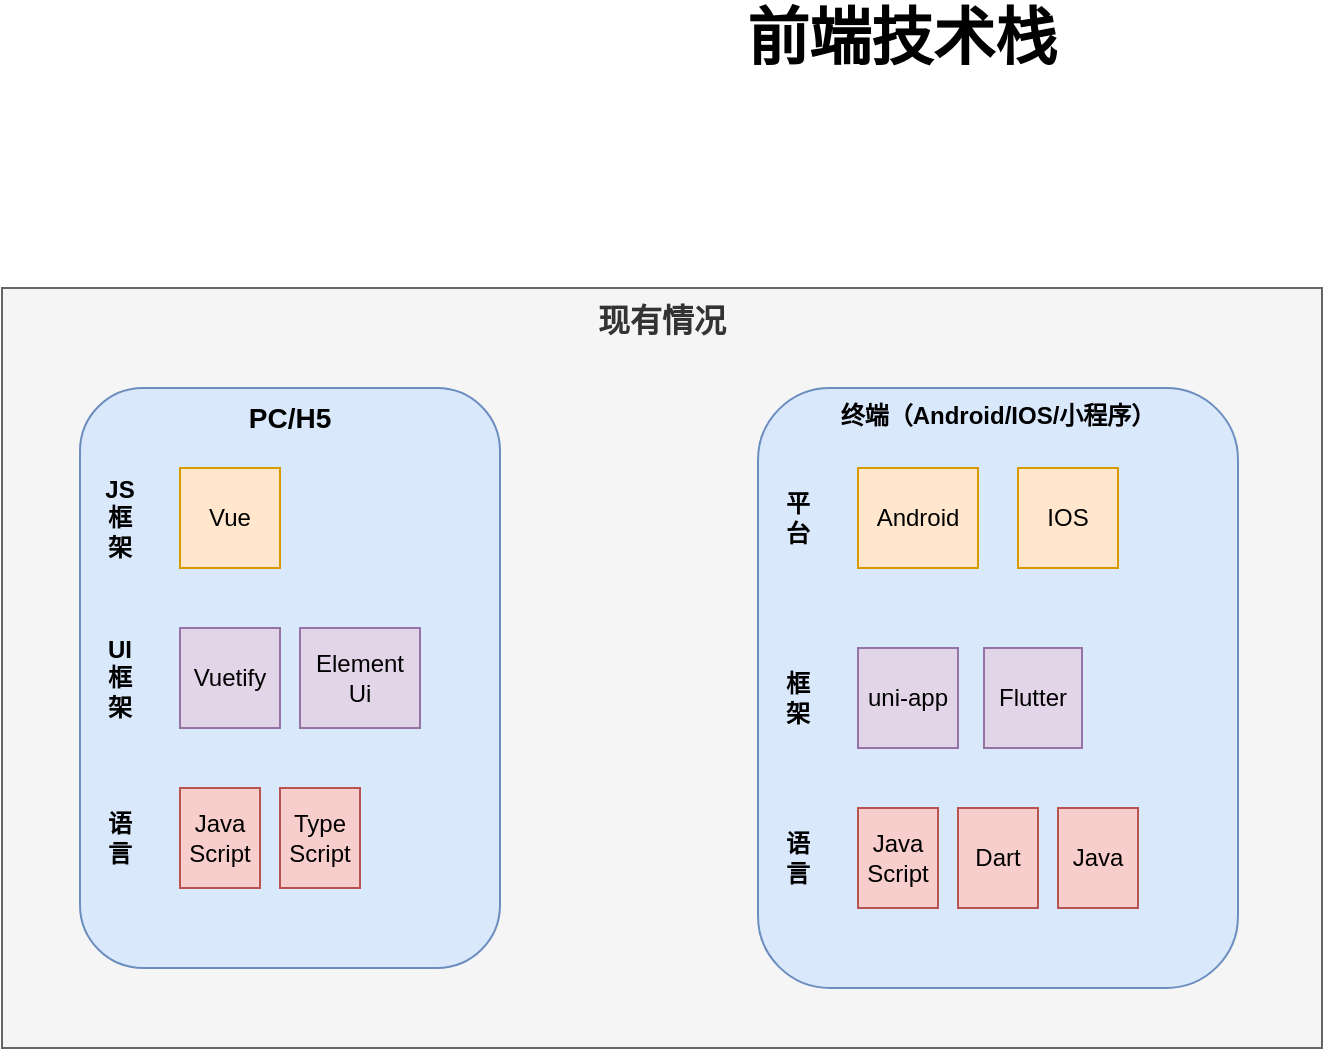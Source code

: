 <mxfile version="21.0.6" type="github">
  <diagram name="第 1 页" id="b_Ps88_xSbSeeQ5jZP6x">
    <mxGraphModel dx="1886" dy="820" grid="1" gridSize="10" guides="1" tooltips="1" connect="1" arrows="1" fold="1" page="1" pageScale="1" pageWidth="1200" pageHeight="1600" math="0" shadow="0">
      <root>
        <mxCell id="0" />
        <mxCell id="1" parent="0" />
        <mxCell id="g1V0Y7g1Ap4DoWxWMUA4-1" value="现有情况" style="rounded=0;whiteSpace=wrap;html=1;fillColor=#f5f5f5;fontColor=#333333;strokeColor=#666666;verticalAlign=top;fontSize=16;fontStyle=1" vertex="1" parent="1">
          <mxGeometry x="100" y="180" width="660" height="380" as="geometry" />
        </mxCell>
        <mxCell id="g1V0Y7g1Ap4DoWxWMUA4-3" value="前端技术栈" style="text;html=1;strokeColor=none;fillColor=none;align=center;verticalAlign=middle;whiteSpace=wrap;rounded=0;fontStyle=1;fontSize=31;" vertex="1" parent="1">
          <mxGeometry x="410" y="40" width="280" height="30" as="geometry" />
        </mxCell>
        <mxCell id="g1V0Y7g1Ap4DoWxWMUA4-4" value="PC/H5" style="rounded=1;whiteSpace=wrap;html=1;fillColor=#dae8fc;strokeColor=#6c8ebf;verticalAlign=top;fontStyle=1;fontSize=14;" vertex="1" parent="1">
          <mxGeometry x="139" y="230" width="210" height="290" as="geometry" />
        </mxCell>
        <mxCell id="g1V0Y7g1Ap4DoWxWMUA4-6" value="Vue" style="rounded=0;whiteSpace=wrap;html=1;fillColor=#ffe6cc;strokeColor=#d79b00;" vertex="1" parent="1">
          <mxGeometry x="189" y="270" width="50" height="50" as="geometry" />
        </mxCell>
        <mxCell id="g1V0Y7g1Ap4DoWxWMUA4-7" value="JS框架" style="text;html=1;strokeColor=none;fillColor=none;align=center;verticalAlign=middle;whiteSpace=wrap;rounded=0;fontStyle=1" vertex="1" parent="1">
          <mxGeometry x="149" y="280" width="20" height="30" as="geometry" />
        </mxCell>
        <mxCell id="g1V0Y7g1Ap4DoWxWMUA4-8" value="UI框架" style="text;html=1;strokeColor=none;fillColor=none;align=center;verticalAlign=middle;whiteSpace=wrap;rounded=0;fontStyle=1" vertex="1" parent="1">
          <mxGeometry x="149" y="360" width="20" height="30" as="geometry" />
        </mxCell>
        <mxCell id="g1V0Y7g1Ap4DoWxWMUA4-9" value="Vuetify" style="rounded=0;whiteSpace=wrap;html=1;fillColor=#e1d5e7;strokeColor=#9673a6;" vertex="1" parent="1">
          <mxGeometry x="189" y="350" width="50" height="50" as="geometry" />
        </mxCell>
        <mxCell id="g1V0Y7g1Ap4DoWxWMUA4-10" value="Element&lt;br&gt;Ui" style="rounded=0;whiteSpace=wrap;html=1;fillColor=#e1d5e7;strokeColor=#9673a6;" vertex="1" parent="1">
          <mxGeometry x="249" y="350" width="60" height="50" as="geometry" />
        </mxCell>
        <mxCell id="g1V0Y7g1Ap4DoWxWMUA4-11" value="终端（Android/IOS/小程序）" style="rounded=1;whiteSpace=wrap;html=1;fillColor=#dae8fc;strokeColor=#6c8ebf;verticalAlign=top;fontStyle=1" vertex="1" parent="1">
          <mxGeometry x="478" y="230" width="240" height="300" as="geometry" />
        </mxCell>
        <mxCell id="g1V0Y7g1Ap4DoWxWMUA4-12" value="Android" style="rounded=0;whiteSpace=wrap;html=1;fillColor=#ffe6cc;strokeColor=#d79b00;" vertex="1" parent="1">
          <mxGeometry x="528" y="270" width="60" height="50" as="geometry" />
        </mxCell>
        <mxCell id="g1V0Y7g1Ap4DoWxWMUA4-14" value="平台" style="text;html=1;strokeColor=none;fillColor=none;align=center;verticalAlign=middle;whiteSpace=wrap;rounded=0;fontStyle=1" vertex="1" parent="1">
          <mxGeometry x="488" y="280" width="20" height="30" as="geometry" />
        </mxCell>
        <mxCell id="g1V0Y7g1Ap4DoWxWMUA4-15" value="IOS" style="rounded=0;whiteSpace=wrap;html=1;fillColor=#ffe6cc;strokeColor=#d79b00;" vertex="1" parent="1">
          <mxGeometry x="608" y="270" width="50" height="50" as="geometry" />
        </mxCell>
        <mxCell id="g1V0Y7g1Ap4DoWxWMUA4-16" value="框架" style="text;html=1;strokeColor=none;fillColor=none;align=center;verticalAlign=middle;whiteSpace=wrap;rounded=0;fontStyle=1" vertex="1" parent="1">
          <mxGeometry x="488" y="370" width="20" height="30" as="geometry" />
        </mxCell>
        <mxCell id="g1V0Y7g1Ap4DoWxWMUA4-17" value="uni-app" style="rounded=0;whiteSpace=wrap;html=1;fillColor=#e1d5e7;strokeColor=#9673a6;" vertex="1" parent="1">
          <mxGeometry x="528" y="360" width="50" height="50" as="geometry" />
        </mxCell>
        <mxCell id="g1V0Y7g1Ap4DoWxWMUA4-18" value="Flutter" style="rounded=0;whiteSpace=wrap;html=1;fillColor=#e1d5e7;strokeColor=#9673a6;" vertex="1" parent="1">
          <mxGeometry x="591" y="360" width="49" height="50" as="geometry" />
        </mxCell>
        <mxCell id="g1V0Y7g1Ap4DoWxWMUA4-19" value="语言" style="text;html=1;strokeColor=none;fillColor=none;align=center;verticalAlign=middle;whiteSpace=wrap;rounded=0;fontStyle=1" vertex="1" parent="1">
          <mxGeometry x="488" y="450" width="20" height="30" as="geometry" />
        </mxCell>
        <mxCell id="g1V0Y7g1Ap4DoWxWMUA4-20" value="Java&lt;br&gt;Script" style="rounded=0;html=1;fillColor=#f8cecc;strokeColor=#b85450;whiteSpace=wrap;" vertex="1" parent="1">
          <mxGeometry x="528" y="440" width="40" height="50" as="geometry" />
        </mxCell>
        <mxCell id="g1V0Y7g1Ap4DoWxWMUA4-21" value="Dart" style="rounded=0;whiteSpace=wrap;html=1;fillColor=#f8cecc;strokeColor=#b85450;" vertex="1" parent="1">
          <mxGeometry x="578" y="440" width="40" height="50" as="geometry" />
        </mxCell>
        <mxCell id="g1V0Y7g1Ap4DoWxWMUA4-22" value="Java" style="rounded=0;whiteSpace=wrap;html=1;fillColor=#f8cecc;strokeColor=#b85450;" vertex="1" parent="1">
          <mxGeometry x="628" y="440" width="40" height="50" as="geometry" />
        </mxCell>
        <mxCell id="g1V0Y7g1Ap4DoWxWMUA4-23" value="语言" style="text;html=1;strokeColor=none;fillColor=none;align=center;verticalAlign=middle;whiteSpace=wrap;rounded=0;fontStyle=1" vertex="1" parent="1">
          <mxGeometry x="149" y="440" width="20" height="30" as="geometry" />
        </mxCell>
        <mxCell id="g1V0Y7g1Ap4DoWxWMUA4-24" value="Java&lt;br&gt;Script" style="rounded=0;html=1;fillColor=#f8cecc;strokeColor=#b85450;whiteSpace=wrap;" vertex="1" parent="1">
          <mxGeometry x="189" y="430" width="40" height="50" as="geometry" />
        </mxCell>
        <mxCell id="g1V0Y7g1Ap4DoWxWMUA4-25" value="Type&lt;br&gt;Script" style="rounded=0;whiteSpace=wrap;html=1;fillColor=#f8cecc;strokeColor=#b85450;" vertex="1" parent="1">
          <mxGeometry x="239" y="430" width="40" height="50" as="geometry" />
        </mxCell>
      </root>
    </mxGraphModel>
  </diagram>
</mxfile>
